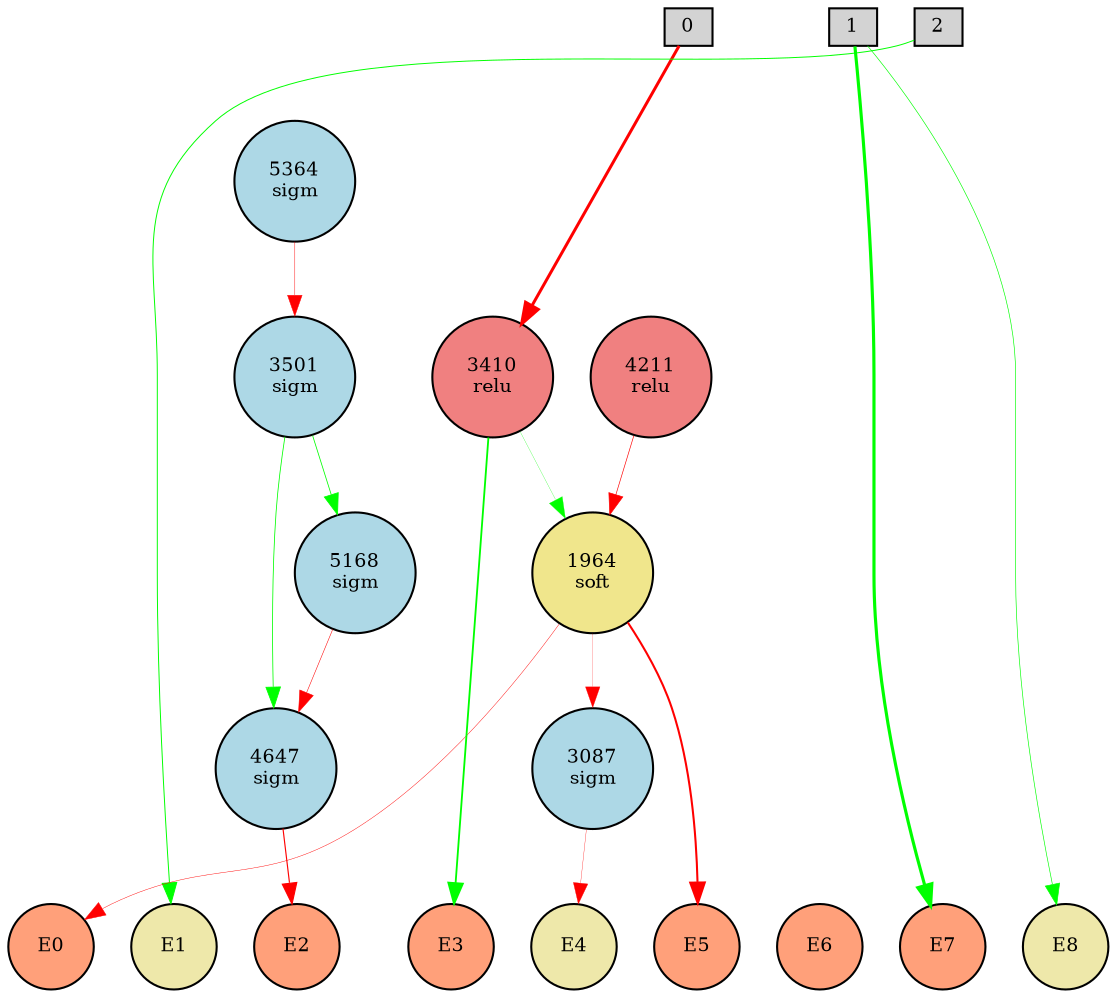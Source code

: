 digraph {
	node [fontsize=9 height=0.2 shape=circle width=0.2]
	subgraph inputs {
		node [shape=box style=filled]
		rank=source
		0 [fillcolor=lightgray]
		1 [fillcolor=lightgray]
		0 -> 1 [style=invis]
		2 [fillcolor=lightgray]
		1 -> 2 [style=invis]
	}
	subgraph outputs {
		node [style=filled]
		rank=sink
		E0 [fillcolor=lightsalmon fontsize=9 height=0.2 shape=circle width=0.2]
		E1 [fillcolor=palegoldenrod fontsize=9 height=0.2 shape=circle width=0.2]
		E0 -> E1 [style=invis]
		E2 [fillcolor=lightsalmon fontsize=9 height=0.2 shape=circle width=0.2]
		E1 -> E2 [style=invis]
		E3 [fillcolor=lightsalmon fontsize=9 height=0.2 shape=circle width=0.2]
		E2 -> E3 [style=invis]
		E4 [fillcolor=palegoldenrod fontsize=9 height=0.2 shape=circle width=0.2]
		E3 -> E4 [style=invis]
		E5 [fillcolor=lightsalmon fontsize=9 height=0.2 shape=circle width=0.2]
		E4 -> E5 [style=invis]
		E6 [fillcolor=lightsalmon fontsize=9 height=0.2 shape=circle width=0.2]
		E5 -> E6 [style=invis]
		E7 [fillcolor=lightsalmon fontsize=9 height=0.2 shape=circle width=0.2]
		E6 -> E7 [style=invis]
		E8 [fillcolor=palegoldenrod fontsize=9 height=0.2 shape=circle width=0.2]
		E7 -> E8 [style=invis]
	}
	4647 [label="4647
sigm" fillcolor=lightblue style=filled]
	1964 [label="1964
soft" fillcolor=khaki style=filled]
	3501 [label="3501
sigm" fillcolor=lightblue style=filled]
	3087 [label="3087
sigm" fillcolor=lightblue style=filled]
	5168 [label="5168
sigm" fillcolor=lightblue style=filled]
	3410 [label="3410
relu" fillcolor=lightcoral style=filled]
	4211 [label="4211
relu" fillcolor=lightcoral style=filled]
	5364 [label="5364
sigm" fillcolor=lightblue style=filled]
	1 -> E8 [color=green penwidth=0.31032858681477943 style=solid]
	1 -> E7 [color=green penwidth=1.5110938263964302 style=solid]
	0 -> 3410 [color=red penwidth=1.4383431719486064 style=solid]
	3410 -> E3 [color=green penwidth=0.8832646919287269 style=solid]
	1964 -> E0 [color=red penwidth=0.2093693661237134 style=solid]
	4211 -> 1964 [color=red penwidth=0.31376977801381567 style=solid]
	1964 -> E5 [color=red penwidth=0.9902230242565137 style=solid]
	3087 -> E4 [color=red penwidth=0.14937760860772362 style=solid]
	3501 -> 4647 [color=green penwidth=0.38205945235977956 style=solid]
	2 -> E1 [color=green penwidth=0.4697073012235341 style=solid]
	3501 -> 5168 [color=green penwidth=0.3810306188093664 style=solid]
	5168 -> 4647 [color=red penwidth=0.2536355959548863 style=solid]
	3410 -> 1964 [color=green penwidth=0.12821609755322716 style=solid]
	5364 -> 3501 [color=red penwidth=0.21012729792440715 style=solid]
	1964 -> 3087 [color=red penwidth=0.10438018758268292 style=solid]
	4647 -> E2 [color=red penwidth=0.5517569925710771 style=solid]
}
